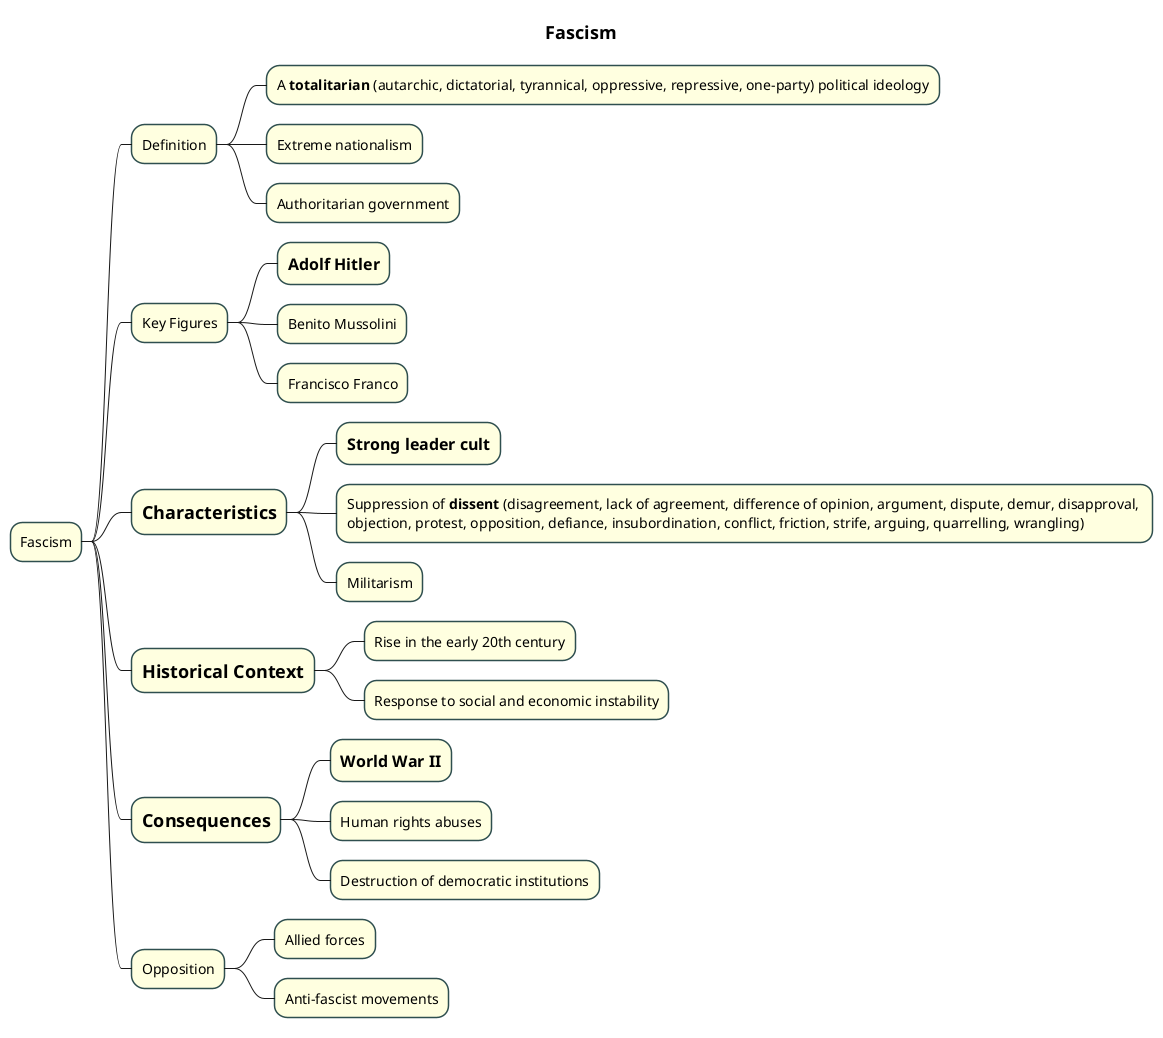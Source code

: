 @startmindmap
title =Fascism

skinparam node {
    BackgroundColor LightYellow
    BorderColor DarkSlateGray
}

* Fascism
** Definition
*** A **totalitarian** (autarchic, dictatorial, tyrannical, oppressive, repressive, one-party) political ideology
*** Extreme nationalism
*** Authoritarian government

** Key Figures
*** ==Adolf Hitler
*** Benito Mussolini
*** Francisco Franco

** =Characteristics
*** ==Strong leader cult
*** Suppression of **dissent** (disagreement, lack of agreement, difference of opinion, argument, dispute, demur, disapproval, \nobjection, protest, opposition, defiance, insubordination, conflict, friction, strife, arguing, quarrelling, wrangling)
*** Militarism

** =Historical Context
*** Rise in the early 20th century
*** Response to social and economic instability

** =Consequences
*** ==World War II
*** Human rights abuses
*** Destruction of democratic institutions

** Opposition
*** Allied forces
*** Anti-fascist movements
@endmindmap
